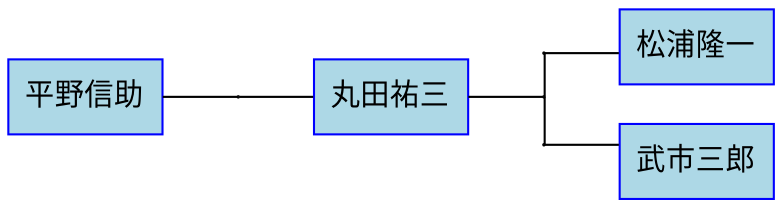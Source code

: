 graph "ShogiPlayers14" {
graph [charset="UTF-8", rankdir="LR", splines="ortho"]
node [fontname="Sans", shape="record"]



// Attributes




// Persons
pro_43 [color="blue", fillcolor="lightblue", label=" 丸田祐三", style="filled"]
pro_132 [color="blue", fillcolor="lightblue", label=" 松浦隆一", style="filled"]
pro_152 [color="blue", fillcolor="lightblue", label=" 武市三郎", style="filled"]
extra_14 [color="blue", fillcolor="lightblue", label=" 平野信助", style="filled"]

// Generations


// Families
f0_c0 [height="0.01", shape="point", width="0.01"]
f0_c1 [height="0.01", shape="point", width="0.01"]
f0_c2 [height="0.01", shape="point", width="0.01"]
{rank=same; f0_c0 -- f0_c1 -- f0_c2}
pro_43 -- f0_c1
f0_c0 -- pro_132
f0_c2 -- pro_152
f1_c [height="0.01", shape="point", width="0.01"]
extra_14 -- f1_c
f1_c -- pro_43

}
